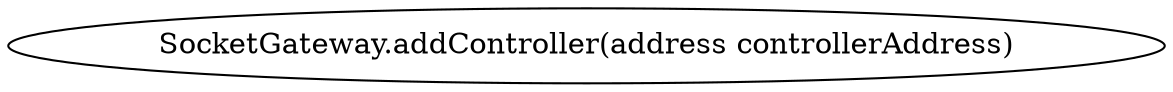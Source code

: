 digraph "" {
	graph [bb="0,0,469.33,36"];
	node [label="\N"];
	"SocketGateway.addController(address controllerAddress)"	 [height=0.5,
		pos="234.67,18",
		width=6.5185];
}
